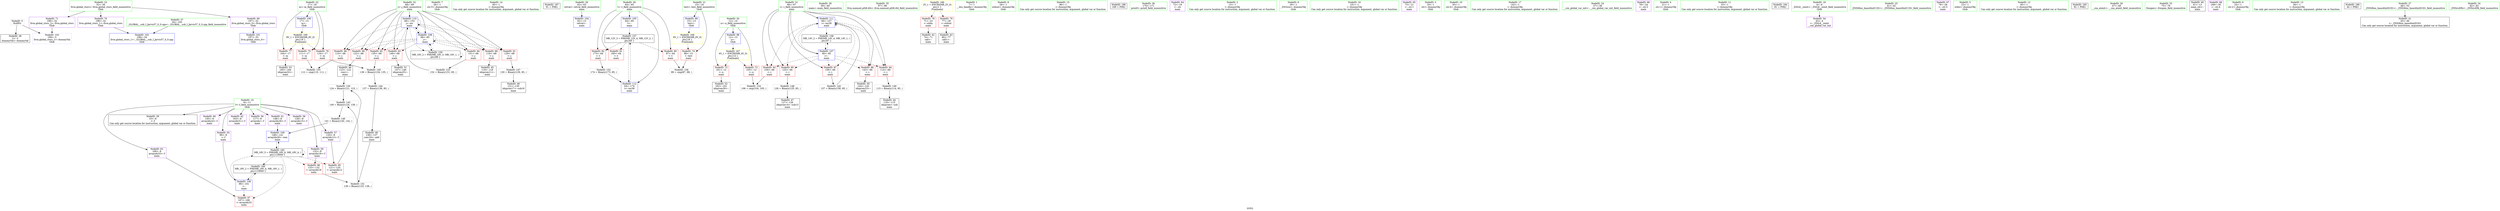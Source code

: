 digraph "SVFG" {
	label="SVFG";

	Node0x56025787e510 [shape=record,color=grey,label="{NodeID: 0\nNullPtr}"];
	Node0x56025787e510 -> Node0x5602578937c0[style=solid];
	Node0x56025787e510 -> Node0x560257894710[style=solid];
	Node0x560257897340 [shape=record,color=red,label="{NodeID: 90\n122\<--68\n\<--j\nmain\n}"];
	Node0x560257897340 -> Node0x560257893ed0[style=solid];
	Node0x56025787ef20 [shape=record,color=green,label="{NodeID: 7\n26\<--1\n.str.3\<--dummyObj\nGlob }"];
	Node0x560257894140 [shape=record,color=red,label="{NodeID: 97\n167\<--166\n\<--arrayidx33\nmain\n}"];
	Node0x560257892240 [shape=record,color=green,label="{NodeID: 14\n95\<--1\n\<--dummyObj\nCan only get source location for instruction, argument, global var or function.}"];
	Node0x5602578ab7e0 [shape=record,color=black,label="{NodeID: 187\n91 = PHI()\n}"];
	Node0x560257894810 [shape=record,color=blue,label="{NodeID: 104\n62\<--13\nretval\<--\nmain\n}"];
	Node0x560257892780 [shape=record,color=green,label="{NodeID: 21\n15\<--16\ntest\<--test_field_insensitive\nGlob }"];
	Node0x560257892780 -> Node0x560257896640[style=solid];
	Node0x560257892780 -> Node0x560257894310[style=solid];
	Node0x560257894dc0 [shape=record,color=blue,label="{NodeID: 111\n66\<--157\ni\<--inc28\nmain\n}"];
	Node0x560257894dc0 -> Node0x560257896d90[style=dashed];
	Node0x560257894dc0 -> Node0x560257896e60[style=dashed];
	Node0x560257894dc0 -> Node0x560257896f30[style=dashed];
	Node0x560257894dc0 -> Node0x560257897000[style=dashed];
	Node0x560257894dc0 -> Node0x5602578970d0[style=dashed];
	Node0x560257894dc0 -> Node0x560257894dc0[style=dashed];
	Node0x560257894dc0 -> Node0x5602578a0f80[style=dashed];
	Node0x560257892e80 [shape=record,color=green,label="{NodeID: 28\n59\<--60\nmain\<--main_field_insensitive\n}"];
	Node0x5602578934c0 [shape=record,color=green,label="{NodeID: 35\n97\<--98\nllvm.memset.p0i8.i64\<--llvm.memset.p0i8.i64_field_insensitive\n}"];
	Node0x560257893b90 [shape=record,color=black,label="{NodeID: 42\n74\<--71\ncall\<--\nmain\n}"];
	Node0x560257895160 [shape=record,color=black,label="{NodeID: 49\n138\<--137\nconv20\<--add\nmain\n}"];
	Node0x560257895160 -> Node0x56025789baf0[style=solid];
	Node0x560257895710 [shape=record,color=purple,label="{NodeID: 56\n117\<--8\narrayidx\<--f\nmain\n}"];
	Node0x56025789b370 [shape=record,color=grey,label="{NodeID: 146\n141 = Binary(140, 142, )\n}"];
	Node0x56025789b370 -> Node0x560257894c20[style=solid];
	Node0x560257895cc0 [shape=record,color=purple,label="{NodeID: 63\n166\<--8\narrayidx33\<--f\nmain\n}"];
	Node0x560257895cc0 -> Node0x560257894140[style=solid];
	Node0x56025789bdf0 [shape=record,color=grey,label="{NodeID: 153\n152 = Binary(151, 85, )\n}"];
	Node0x56025789bdf0 -> Node0x560257894cf0[style=solid];
	Node0x5602578962a0 [shape=record,color=purple,label="{NodeID: 70\n198\<--32\nllvm.global_ctors_1\<--llvm.global_ctors\nGlob }"];
	Node0x5602578962a0 -> Node0x560257894610[style=solid];
	Node0x5602578a1980 [shape=record,color=black,label="{NodeID: 160\nMR_18V_2 = PHI(MR_18V_4, MR_18V_1, )\npts\{110000 \}\n}"];
	Node0x5602578a1980 -> Node0x5602578949b0[style=dashed];
	Node0x5602578968b0 [shape=record,color=red,label="{NodeID: 77\n164\<--17\n\<--m\nmain\n}"];
	Node0x5602578968b0 -> Node0x5602578954a0[style=solid];
	Node0x5602578a42a0 [shape=record,color=yellow,style=double,label="{NodeID: 167\n4V_1 = ENCHI(MR_4V_0)\npts\{14 \}\nFun[main]}"];
	Node0x5602578a42a0 -> Node0x5602578964a0[style=dashed];
	Node0x5602578a42a0 -> Node0x560257896570[style=dashed];
	Node0x560257896e60 [shape=record,color=red,label="{NodeID: 84\n114\<--66\n\<--i\nmain\n}"];
	Node0x560257896e60 -> Node0x56025789b7f0[style=solid];
	Node0x56025787edd0 [shape=record,color=green,label="{NodeID: 1\n7\<--1\n__dso_handle\<--dummyObj\nGlob }"];
	Node0x560257897410 [shape=record,color=red,label="{NodeID: 91\n129\<--68\n\<--j\nmain\n}"];
	Node0x560257897410 -> Node0x56025789b4f0[style=solid];
	Node0x56025787efb0 [shape=record,color=green,label="{NodeID: 8\n28\<--1\nstdout\<--dummyObj\nGlob }"];
	Node0x560257894210 [shape=record,color=blue,label="{NodeID: 98\n12\<--13\nn\<--\nGlob }"];
	Node0x560257894210 -> Node0x5602578a42a0[style=dashed];
	Node0x5602578922d0 [shape=record,color=green,label="{NodeID: 15\n96\<--1\n\<--dummyObj\nCan only get source location for instruction, argument, global var or function.}"];
	Node0x5602578ab940 [shape=record,color=black,label="{NodeID: 188\n169 = PHI()\n}"];
	Node0x5602578948e0 [shape=record,color=blue,label="{NodeID: 105\n64\<--85\nt\<--\nmain\n}"];
	Node0x5602578948e0 -> Node0x5602578a0a80[style=dashed];
	Node0x560257892880 [shape=record,color=green,label="{NodeID: 22\n17\<--18\nm\<--m_field_insensitive\nGlob }"];
	Node0x560257892880 -> Node0x560257896710[style=solid];
	Node0x560257892880 -> Node0x5602578967e0[style=solid];
	Node0x560257892880 -> Node0x5602578968b0[style=solid];
	Node0x560257892880 -> Node0x560257894410[style=solid];
	Node0x560257894e90 [shape=record,color=blue,label="{NodeID: 112\n64\<--174\nt\<--inc36\nmain\n}"];
	Node0x560257894e90 -> Node0x5602578a0a80[style=dashed];
	Node0x560257892f80 [shape=record,color=green,label="{NodeID: 29\n62\<--63\nretval\<--retval_field_insensitive\nmain\n}"];
	Node0x560257892f80 -> Node0x560257894810[style=solid];
	Node0x5602578935c0 [shape=record,color=green,label="{NodeID: 36\n170\<--171\nprintf\<--printf_field_insensitive\n}"];
	Node0x560257893c60 [shape=record,color=black,label="{NodeID: 43\n80\<--77\ncall1\<--\nmain\n}"];
	Node0x560257895230 [shape=record,color=black,label="{NodeID: 50\n144\<--143\nidxprom23\<--\nmain\n}"];
	Node0x5602578957e0 [shape=record,color=purple,label="{NodeID: 57\n120\<--8\narrayidx12\<--f\nmain\n}"];
	Node0x5602578957e0 -> Node0x560257897750[style=solid];
	Node0x56025789b4f0 [shape=record,color=grey,label="{NodeID: 147\n130 = Binary(129, 85, )\n}"];
	Node0x56025789b4f0 -> Node0x560257895090[style=solid];
	Node0x560257895d90 [shape=record,color=purple,label="{NodeID: 64\n72\<--19\n\<--.str\nmain\n}"];
	Node0x56025789bf70 [shape=record,color=grey,label="{NodeID: 154\n106 = cmp(104, 105, )\n}"];
	Node0x5602578963a0 [shape=record,color=purple,label="{NodeID: 71\n199\<--32\nllvm.global_ctors_2\<--llvm.global_ctors\nGlob }"];
	Node0x5602578963a0 -> Node0x560257894710[style=solid];
	Node0x560257896980 [shape=record,color=red,label="{NodeID: 78\n71\<--23\n\<--stdin\nmain\n}"];
	Node0x560257896980 -> Node0x560257893b90[style=solid];
	Node0x5602578a4380 [shape=record,color=yellow,style=double,label="{NodeID: 168\n6V_1 = ENCHI(MR_6V_0)\npts\{16 \}\nFun[main]}"];
	Node0x5602578a4380 -> Node0x560257896640[style=dashed];
	Node0x560257896f30 [shape=record,color=red,label="{NodeID: 85\n125\<--66\n\<--i\nmain\n}"];
	Node0x560257896f30 -> Node0x56025789b670[style=solid];
	Node0x56025787d620 [shape=record,color=green,label="{NodeID: 2\n13\<--1\n\<--dummyObj\nCan only get source location for instruction, argument, global var or function.}"];
	Node0x5602578974e0 [shape=record,color=red,label="{NodeID: 92\n135\<--68\n\<--j\nmain\n}"];
	Node0x5602578974e0 -> Node0x56025789b1f0[style=solid];
	Node0x560257891730 [shape=record,color=green,label="{NodeID: 9\n29\<--1\n_ZSt3cin\<--dummyObj\nGlob }"];
	Node0x560257894310 [shape=record,color=blue,label="{NodeID: 99\n15\<--13\ntest\<--\nGlob }"];
	Node0x560257894310 -> Node0x5602578a4380[style=dashed];
	Node0x560257892360 [shape=record,color=green,label="{NodeID: 16\n101\<--1\n\<--dummyObj\nCan only get source location for instruction, argument, global var or function.}"];
	Node0x5602578949b0 [shape=record,color=blue,label="{NodeID: 106\n99\<--101\n\<--\nmain\n}"];
	Node0x5602578949b0 -> Node0x560257894140[style=dashed];
	Node0x5602578949b0 -> Node0x5602578a1980[style=dashed];
	Node0x5602578949b0 -> Node0x5602578a3280[style=dashed];
	Node0x560257892980 [shape=record,color=green,label="{NodeID: 23\n32\<--36\nllvm.global_ctors\<--llvm.global_ctors_field_insensitive\nGlob }"];
	Node0x560257892980 -> Node0x5602578961a0[style=solid];
	Node0x560257892980 -> Node0x5602578962a0[style=solid];
	Node0x560257892980 -> Node0x5602578963a0[style=solid];
	Node0x560257893050 [shape=record,color=green,label="{NodeID: 30\n64\<--65\nt\<--t_field_insensitive\nmain\n}"];
	Node0x560257893050 -> Node0x560257896b20[style=solid];
	Node0x560257893050 -> Node0x560257896bf0[style=solid];
	Node0x560257893050 -> Node0x560257896cc0[style=solid];
	Node0x560257893050 -> Node0x5602578948e0[style=solid];
	Node0x560257893050 -> Node0x560257894e90[style=solid];
	Node0x5602578936c0 [shape=record,color=green,label="{NodeID: 37\n34\<--193\n_GLOBAL__sub_I_Jarvis57_0_0.cpp\<--_GLOBAL__sub_I_Jarvis57_0_0.cpp_field_insensitive\n}"];
	Node0x5602578936c0 -> Node0x560257894610[style=solid];
	Node0x560257893d30 [shape=record,color=black,label="{NodeID: 44\n116\<--115\nidxprom\<--sub\nmain\n}"];
	Node0x560257895300 [shape=record,color=black,label="{NodeID: 51\n147\<--146\nidxprom25\<--\nmain\n}"];
	Node0x5602578958b0 [shape=record,color=purple,label="{NodeID: 58\n128\<--8\narrayidx15\<--f\nmain\n}"];
	Node0x56025789b670 [shape=record,color=grey,label="{NodeID: 148\n126 = Binary(125, 85, )\n}"];
	Node0x56025789b670 -> Node0x560257893fa0[style=solid];
	Node0x560257895e60 [shape=record,color=purple,label="{NodeID: 65\n73\<--21\n\<--.str.1\nmain\n}"];
	Node0x56025789c0f0 [shape=record,color=grey,label="{NodeID: 155\n112 = cmp(110, 111, )\n}"];
	Node0x5602578964a0 [shape=record,color=red,label="{NodeID: 72\n105\<--12\n\<--n\nmain\n}"];
	Node0x5602578964a0 -> Node0x56025789bf70[style=solid];
	Node0x560257896a50 [shape=record,color=red,label="{NodeID: 79\n77\<--28\n\<--stdout\nmain\n}"];
	Node0x560257896a50 -> Node0x560257893c60[style=solid];
	Node0x5602578a4460 [shape=record,color=yellow,style=double,label="{NodeID: 169\n8V_1 = ENCHI(MR_8V_0)\npts\{18 \}\nFun[main]}"];
	Node0x5602578a4460 -> Node0x560257896710[style=dashed];
	Node0x5602578a4460 -> Node0x5602578967e0[style=dashed];
	Node0x5602578a4460 -> Node0x5602578968b0[style=dashed];
	Node0x560257897000 [shape=record,color=red,label="{NodeID: 86\n143\<--66\n\<--i\nmain\n}"];
	Node0x560257897000 -> Node0x560257895230[style=solid];
	Node0x56025787e860 [shape=record,color=green,label="{NodeID: 3\n19\<--1\n.str\<--dummyObj\nGlob }"];
	Node0x5602578975b0 [shape=record,color=red,label="{NodeID: 93\n146\<--68\n\<--j\nmain\n}"];
	Node0x5602578975b0 -> Node0x560257895300[style=solid];
	Node0x560257891800 [shape=record,color=green,label="{NodeID: 10\n30\<--1\n.str.4\<--dummyObj\nGlob }"];
	Node0x560257894410 [shape=record,color=blue,label="{NodeID: 100\n17\<--13\nm\<--\nGlob }"];
	Node0x560257894410 -> Node0x5602578a4460[style=dashed];
	Node0x5602578923f0 [shape=record,color=green,label="{NodeID: 17\n142\<--1\n\<--dummyObj\nCan only get source location for instruction, argument, global var or function.}"];
	Node0x560257894a80 [shape=record,color=blue,label="{NodeID: 107\n66\<--85\ni\<--\nmain\n}"];
	Node0x560257894a80 -> Node0x560257896d90[style=dashed];
	Node0x560257894a80 -> Node0x560257896e60[style=dashed];
	Node0x560257894a80 -> Node0x560257896f30[style=dashed];
	Node0x560257894a80 -> Node0x560257897000[style=dashed];
	Node0x560257894a80 -> Node0x5602578970d0[style=dashed];
	Node0x560257894a80 -> Node0x560257894dc0[style=dashed];
	Node0x560257894a80 -> Node0x5602578a0f80[style=dashed];
	Node0x560257892a80 [shape=record,color=green,label="{NodeID: 24\n37\<--38\n__cxx_global_var_init\<--__cxx_global_var_init_field_insensitive\n}"];
	Node0x560257893120 [shape=record,color=green,label="{NodeID: 31\n66\<--67\ni\<--i_field_insensitive\nmain\n}"];
	Node0x560257893120 -> Node0x560257896d90[style=solid];
	Node0x560257893120 -> Node0x560257896e60[style=solid];
	Node0x560257893120 -> Node0x560257896f30[style=solid];
	Node0x560257893120 -> Node0x560257897000[style=solid];
	Node0x560257893120 -> Node0x5602578970d0[style=solid];
	Node0x560257893120 -> Node0x560257894a80[style=solid];
	Node0x560257893120 -> Node0x560257894dc0[style=solid];
	Node0x5602578937c0 [shape=record,color=black,label="{NodeID: 38\n2\<--3\ndummyVal\<--dummyVal\n}"];
	Node0x560257893e00 [shape=record,color=black,label="{NodeID: 45\n119\<--118\nidxprom11\<--\nmain\n}"];
	Node0x5602578953d0 [shape=record,color=black,label="{NodeID: 52\n162\<--161\nidxprom30\<--\nmain\n}"];
	Node0x56025789ad70 [shape=record,color=grey,label="{NodeID: 142\n157 = Binary(156, 85, )\n}"];
	Node0x56025789ad70 -> Node0x560257894dc0[style=solid];
	Node0x560257895980 [shape=record,color=purple,label="{NodeID: 59\n132\<--8\narrayidx18\<--f\nmain\n}"];
	Node0x560257895980 -> Node0x560257894070[style=solid];
	Node0x56025789b7f0 [shape=record,color=grey,label="{NodeID: 149\n115 = Binary(114, 85, )\n}"];
	Node0x56025789b7f0 -> Node0x560257893d30[style=solid];
	Node0x560257895f30 [shape=record,color=purple,label="{NodeID: 66\n78\<--24\n\<--.str.2\nmain\n}"];
	Node0x56025789c270 [shape=record,color=grey,label="{NodeID: 156\n89 = cmp(87, 88, )\n}"];
	Node0x560257896570 [shape=record,color=red,label="{NodeID: 73\n161\<--12\n\<--n\nmain\n}"];
	Node0x560257896570 -> Node0x5602578953d0[style=solid];
	Node0x560257896b20 [shape=record,color=red,label="{NodeID: 80\n87\<--64\n\<--t\nmain\n}"];
	Node0x560257896b20 -> Node0x56025789c270[style=solid];
	Node0x5602578970d0 [shape=record,color=red,label="{NodeID: 87\n156\<--66\n\<--i\nmain\n}"];
	Node0x5602578970d0 -> Node0x56025789ad70[style=solid];
	Node0x56025787e960 [shape=record,color=green,label="{NodeID: 4\n21\<--1\n.str.1\<--dummyObj\nGlob }"];
	Node0x560257897680 [shape=record,color=red,label="{NodeID: 94\n151\<--68\n\<--j\nmain\n}"];
	Node0x560257897680 -> Node0x56025789bdf0[style=solid];
	Node0x5602578918d0 [shape=record,color=green,label="{NodeID: 11\n33\<--1\n\<--dummyObj\nCan only get source location for instruction, argument, global var or function.}"];
	Node0x5602578aad60 [shape=record,color=black,label="{NodeID: 184\n81 = PHI()\n}"];
	Node0x560257894510 [shape=record,color=blue,label="{NodeID: 101\n197\<--33\nllvm.global_ctors_0\<--\nGlob }"];
	Node0x560257892480 [shape=record,color=green,label="{NodeID: 18\n4\<--6\n_ZStL8__ioinit\<--_ZStL8__ioinit_field_insensitive\nGlob }"];
	Node0x560257892480 -> Node0x560257895570[style=solid];
	Node0x560257894b50 [shape=record,color=blue,label="{NodeID: 108\n68\<--85\nj\<--\nmain\n}"];
	Node0x560257894b50 -> Node0x5602578971a0[style=dashed];
	Node0x560257894b50 -> Node0x560257897270[style=dashed];
	Node0x560257894b50 -> Node0x560257897340[style=dashed];
	Node0x560257894b50 -> Node0x560257897410[style=dashed];
	Node0x560257894b50 -> Node0x5602578974e0[style=dashed];
	Node0x560257894b50 -> Node0x5602578975b0[style=dashed];
	Node0x560257894b50 -> Node0x560257897680[style=dashed];
	Node0x560257894b50 -> Node0x560257894b50[style=dashed];
	Node0x560257894b50 -> Node0x560257894cf0[style=dashed];
	Node0x560257894b50 -> Node0x5602578a1480[style=dashed];
	Node0x560257892b80 [shape=record,color=green,label="{NodeID: 25\n41\<--42\n_ZNSt8ios_base4InitC1Ev\<--_ZNSt8ios_base4InitC1Ev_field_insensitive\n}"];
	Node0x5602578931f0 [shape=record,color=green,label="{NodeID: 32\n68\<--69\nj\<--j_field_insensitive\nmain\n}"];
	Node0x5602578931f0 -> Node0x5602578971a0[style=solid];
	Node0x5602578931f0 -> Node0x560257897270[style=solid];
	Node0x5602578931f0 -> Node0x560257897340[style=solid];
	Node0x5602578931f0 -> Node0x560257897410[style=solid];
	Node0x5602578931f0 -> Node0x5602578974e0[style=solid];
	Node0x5602578931f0 -> Node0x5602578975b0[style=solid];
	Node0x5602578931f0 -> Node0x560257897680[style=solid];
	Node0x5602578931f0 -> Node0x560257894b50[style=solid];
	Node0x5602578931f0 -> Node0x560257894cf0[style=solid];
	Node0x5602578938c0 [shape=record,color=black,label="{NodeID: 39\n10\<--8\n\<--f\nCan only get source location for instruction, argument, global var or function.}"];
	Node0x560257893ed0 [shape=record,color=black,label="{NodeID: 46\n123\<--122\nconv\<--\nmain\n}"];
	Node0x560257893ed0 -> Node0x56025789b970[style=solid];
	Node0x5602578954a0 [shape=record,color=black,label="{NodeID: 53\n165\<--164\nidxprom32\<--\nmain\n}"];
	Node0x56025789aef0 [shape=record,color=grey,label="{NodeID: 143\n140 = Binary(124, 139, )\n}"];
	Node0x56025789aef0 -> Node0x56025789b370[style=solid];
	Node0x560257895a50 [shape=record,color=purple,label="{NodeID: 60\n145\<--8\narrayidx24\<--f\nmain\n}"];
	Node0x56025789b970 [shape=record,color=grey,label="{NodeID: 150\n124 = Binary(121, 123, )\n}"];
	Node0x56025789b970 -> Node0x56025789aef0[style=solid];
	Node0x560257896000 [shape=record,color=purple,label="{NodeID: 67\n79\<--26\n\<--.str.3\nmain\n}"];
	Node0x5602578a0a80 [shape=record,color=black,label="{NodeID: 157\nMR_12V_3 = PHI(MR_12V_4, MR_12V_2, )\npts\{65 \}\n}"];
	Node0x5602578a0a80 -> Node0x560257896b20[style=dashed];
	Node0x5602578a0a80 -> Node0x560257896bf0[style=dashed];
	Node0x5602578a0a80 -> Node0x560257896cc0[style=dashed];
	Node0x5602578a0a80 -> Node0x560257894e90[style=dashed];
	Node0x560257896640 [shape=record,color=red,label="{NodeID: 74\n88\<--15\n\<--test\nmain\n}"];
	Node0x560257896640 -> Node0x56025789c270[style=solid];
	Node0x560257896bf0 [shape=record,color=red,label="{NodeID: 81\n160\<--64\n\<--t\nmain\n}"];
	Node0x5602578971a0 [shape=record,color=red,label="{NodeID: 88\n110\<--68\n\<--j\nmain\n}"];
	Node0x5602578971a0 -> Node0x56025789c0f0[style=solid];
	Node0x56025787ebf0 [shape=record,color=green,label="{NodeID: 5\n23\<--1\nstdin\<--dummyObj\nGlob }"];
	Node0x560257897750 [shape=record,color=red,label="{NodeID: 95\n121\<--120\n\<--arrayidx12\nmain\n}"];
	Node0x560257897750 -> Node0x56025789b970[style=solid];
	Node0x560257892120 [shape=record,color=green,label="{NodeID: 12\n85\<--1\n\<--dummyObj\nCan only get source location for instruction, argument, global var or function.}"];
	Node0x5602578aae60 [shape=record,color=black,label="{NodeID: 185\n92 = PHI()\n}"];
	Node0x560257894610 [shape=record,color=blue,label="{NodeID: 102\n198\<--34\nllvm.global_ctors_1\<--_GLOBAL__sub_I_Jarvis57_0_0.cpp\nGlob }"];
	Node0x560257892580 [shape=record,color=green,label="{NodeID: 19\n8\<--11\nf\<--f_field_insensitive\nGlob }"];
	Node0x560257892580 -> Node0x5602578938c0[style=solid];
	Node0x560257892580 -> Node0x560257895640[style=solid];
	Node0x560257892580 -> Node0x560257895710[style=solid];
	Node0x560257892580 -> Node0x5602578957e0[style=solid];
	Node0x560257892580 -> Node0x5602578958b0[style=solid];
	Node0x560257892580 -> Node0x560257895980[style=solid];
	Node0x560257892580 -> Node0x560257895a50[style=solid];
	Node0x560257892580 -> Node0x560257895b20[style=solid];
	Node0x560257892580 -> Node0x560257895bf0[style=solid];
	Node0x560257892580 -> Node0x560257895cc0[style=solid];
	Node0x560257894c20 [shape=record,color=blue,label="{NodeID: 109\n148\<--141\narrayidx26\<--rem\nmain\n}"];
	Node0x560257894c20 -> Node0x5602578a3280[style=dashed];
	Node0x560257892c80 [shape=record,color=green,label="{NodeID: 26\n47\<--48\n__cxa_atexit\<--__cxa_atexit_field_insensitive\n}"];
	Node0x5602578932c0 [shape=record,color=green,label="{NodeID: 33\n75\<--76\nfreopen\<--freopen_field_insensitive\n}"];
	Node0x5602578939c0 [shape=record,color=black,label="{NodeID: 40\n61\<--13\nmain_ret\<--\nmain\n}"];
	Node0x560257893fa0 [shape=record,color=black,label="{NodeID: 47\n127\<--126\nidxprom14\<--sub13\nmain\n}"];
	Node0x560257895570 [shape=record,color=purple,label="{NodeID: 54\n43\<--4\n\<--_ZStL8__ioinit\n__cxx_global_var_init\n}"];
	Node0x56025789b070 [shape=record,color=grey,label="{NodeID: 144\n137 = Binary(136, 85, )\n}"];
	Node0x56025789b070 -> Node0x560257895160[style=solid];
	Node0x560257895b20 [shape=record,color=purple,label="{NodeID: 61\n148\<--8\narrayidx26\<--f\nmain\n}"];
	Node0x560257895b20 -> Node0x560257894c20[style=solid];
	Node0x56025789baf0 [shape=record,color=grey,label="{NodeID: 151\n139 = Binary(133, 138, )\n}"];
	Node0x56025789baf0 -> Node0x56025789aef0[style=solid];
	Node0x5602578960d0 [shape=record,color=purple,label="{NodeID: 68\n168\<--30\n\<--.str.4\nmain\n}"];
	Node0x5602578a0f80 [shape=record,color=black,label="{NodeID: 158\nMR_14V_2 = PHI(MR_14V_4, MR_14V_1, )\npts\{67 \}\n}"];
	Node0x5602578a0f80 -> Node0x560257894a80[style=dashed];
	Node0x560257896710 [shape=record,color=red,label="{NodeID: 75\n111\<--17\n\<--m\nmain\n}"];
	Node0x560257896710 -> Node0x56025789c0f0[style=solid];
	Node0x5602578a3280 [shape=record,color=black,label="{NodeID: 165\nMR_18V_5 = PHI(MR_18V_6, MR_18V_4, )\npts\{110000 \}\n}"];
	Node0x5602578a3280 -> Node0x560257897750[style=dashed];
	Node0x5602578a3280 -> Node0x560257894070[style=dashed];
	Node0x5602578a3280 -> Node0x560257894140[style=dashed];
	Node0x5602578a3280 -> Node0x560257894c20[style=dashed];
	Node0x5602578a3280 -> Node0x5602578a1980[style=dashed];
	Node0x5602578a3280 -> Node0x5602578a3280[style=dashed];
	Node0x560257896cc0 [shape=record,color=red,label="{NodeID: 82\n173\<--64\n\<--t\nmain\n}"];
	Node0x560257896cc0 -> Node0x56025789bc70[style=solid];
	Node0x560257897270 [shape=record,color=red,label="{NodeID: 89\n118\<--68\n\<--j\nmain\n}"];
	Node0x560257897270 -> Node0x560257893e00[style=solid];
	Node0x56025787ec80 [shape=record,color=green,label="{NodeID: 6\n24\<--1\n.str.2\<--dummyObj\nGlob }"];
	Node0x560257894070 [shape=record,color=red,label="{NodeID: 96\n133\<--132\n\<--arrayidx18\nmain\n}"];
	Node0x560257894070 -> Node0x56025789baf0[style=solid];
	Node0x5602578921b0 [shape=record,color=green,label="{NodeID: 13\n94\<--1\n\<--dummyObj\nCan only get source location for instruction, argument, global var or function.}"];
	Node0x5602578aaf60 [shape=record,color=black,label="{NodeID: 186\n44 = PHI()\n}"];
	Node0x560257894710 [shape=record,color=blue, style = dotted,label="{NodeID: 103\n199\<--3\nllvm.global_ctors_2\<--dummyVal\nGlob }"];
	Node0x560257892680 [shape=record,color=green,label="{NodeID: 20\n12\<--14\nn\<--n_field_insensitive\nGlob }"];
	Node0x560257892680 -> Node0x5602578964a0[style=solid];
	Node0x560257892680 -> Node0x560257896570[style=solid];
	Node0x560257892680 -> Node0x560257894210[style=solid];
	Node0x560257894cf0 [shape=record,color=blue,label="{NodeID: 110\n68\<--152\nj\<--inc\nmain\n}"];
	Node0x560257894cf0 -> Node0x5602578971a0[style=dashed];
	Node0x560257894cf0 -> Node0x560257897270[style=dashed];
	Node0x560257894cf0 -> Node0x560257897340[style=dashed];
	Node0x560257894cf0 -> Node0x560257897410[style=dashed];
	Node0x560257894cf0 -> Node0x5602578974e0[style=dashed];
	Node0x560257894cf0 -> Node0x5602578975b0[style=dashed];
	Node0x560257894cf0 -> Node0x560257897680[style=dashed];
	Node0x560257894cf0 -> Node0x560257894b50[style=dashed];
	Node0x560257894cf0 -> Node0x560257894cf0[style=dashed];
	Node0x560257894cf0 -> Node0x5602578a1480[style=dashed];
	Node0x560257892d80 [shape=record,color=green,label="{NodeID: 27\n46\<--52\n_ZNSt8ios_base4InitD1Ev\<--_ZNSt8ios_base4InitD1Ev_field_insensitive\n}"];
	Node0x560257892d80 -> Node0x560257893a90[style=solid];
	Node0x5602578933c0 [shape=record,color=green,label="{NodeID: 34\n82\<--83\n_ZNSirsERi\<--_ZNSirsERi_field_insensitive\n}"];
	Node0x560257893a90 [shape=record,color=black,label="{NodeID: 41\n45\<--46\n\<--_ZNSt8ios_base4InitD1Ev\nCan only get source location for instruction, argument, global var or function.}"];
	Node0x560257895090 [shape=record,color=black,label="{NodeID: 48\n131\<--130\nidxprom17\<--sub16\nmain\n}"];
	Node0x560257895640 [shape=record,color=purple,label="{NodeID: 55\n99\<--8\n\<--f\nmain\n}"];
	Node0x560257895640 -> Node0x5602578949b0[style=solid];
	Node0x56025789b1f0 [shape=record,color=grey,label="{NodeID: 145\n136 = Binary(134, 135, )\n}"];
	Node0x56025789b1f0 -> Node0x56025789b070[style=solid];
	Node0x560257895bf0 [shape=record,color=purple,label="{NodeID: 62\n163\<--8\narrayidx31\<--f\nmain\n}"];
	Node0x56025789bc70 [shape=record,color=grey,label="{NodeID: 152\n174 = Binary(173, 85, )\n}"];
	Node0x56025789bc70 -> Node0x560257894e90[style=solid];
	Node0x5602578961a0 [shape=record,color=purple,label="{NodeID: 69\n197\<--32\nllvm.global_ctors_0\<--llvm.global_ctors\nGlob }"];
	Node0x5602578961a0 -> Node0x560257894510[style=solid];
	Node0x5602578a1480 [shape=record,color=black,label="{NodeID: 159\nMR_16V_2 = PHI(MR_16V_3, MR_16V_1, )\npts\{69 \}\n}"];
	Node0x5602578a1480 -> Node0x560257894b50[style=dashed];
	Node0x5602578a1480 -> Node0x5602578a1480[style=dashed];
	Node0x5602578967e0 [shape=record,color=red,label="{NodeID: 76\n134\<--17\n\<--m\nmain\n}"];
	Node0x5602578967e0 -> Node0x56025789b1f0[style=solid];
	Node0x5602578a3780 [shape=record,color=yellow,style=double,label="{NodeID: 166\n2V_1 = ENCHI(MR_2V_0)\npts\{1 \}\nFun[main]}"];
	Node0x5602578a3780 -> Node0x560257896980[style=dashed];
	Node0x5602578a3780 -> Node0x560257896a50[style=dashed];
	Node0x560257896d90 [shape=record,color=red,label="{NodeID: 83\n104\<--66\n\<--i\nmain\n}"];
	Node0x560257896d90 -> Node0x56025789bf70[style=solid];
}
